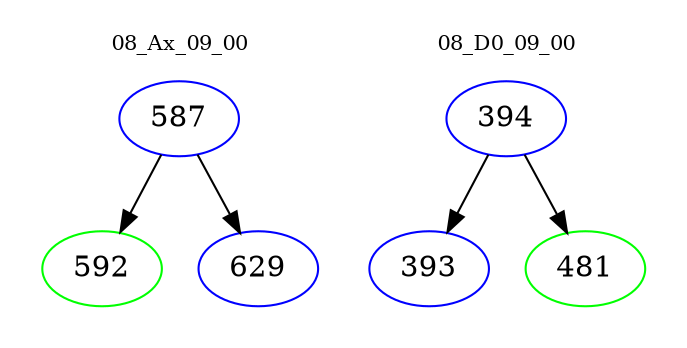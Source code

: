 digraph{
subgraph cluster_0 {
color = white
label = "08_Ax_09_00";
fontsize=10;
T0_587 [label="587", color="blue"]
T0_587 -> T0_592 [color="black"]
T0_592 [label="592", color="green"]
T0_587 -> T0_629 [color="black"]
T0_629 [label="629", color="blue"]
}
subgraph cluster_1 {
color = white
label = "08_D0_09_00";
fontsize=10;
T1_394 [label="394", color="blue"]
T1_394 -> T1_393 [color="black"]
T1_393 [label="393", color="blue"]
T1_394 -> T1_481 [color="black"]
T1_481 [label="481", color="green"]
}
}
